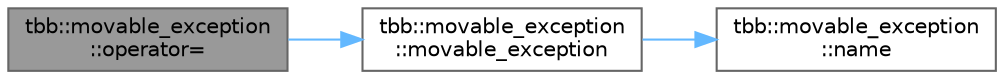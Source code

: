 digraph "tbb::movable_exception::operator="
{
 // LATEX_PDF_SIZE
  bgcolor="transparent";
  edge [fontname=Helvetica,fontsize=10,labelfontname=Helvetica,labelfontsize=10];
  node [fontname=Helvetica,fontsize=10,shape=box,height=0.2,width=0.4];
  rankdir="LR";
  Node1 [id="Node000001",label="tbb::movable_exception\l::operator=",height=0.2,width=0.4,color="gray40", fillcolor="grey60", style="filled", fontcolor="black",tooltip=" "];
  Node1 -> Node2 [id="edge3_Node000001_Node000002",color="steelblue1",style="solid",tooltip=" "];
  Node2 [id="Node000002",label="tbb::movable_exception\l::movable_exception",height=0.2,width=0.4,color="grey40", fillcolor="white", style="filled",URL="$classtbb_1_1movable__exception.html#a785b749022a1e6a7486d315b84bd37e5",tooltip=" "];
  Node2 -> Node3 [id="edge4_Node000002_Node000003",color="steelblue1",style="solid",tooltip=" "];
  Node3 [id="Node000003",label="tbb::movable_exception\l::name",height=0.2,width=0.4,color="grey40", fillcolor="white", style="filled",URL="$classtbb_1_1movable__exception.html#a510b594fb7afe7aa90d04835fff3b68b",tooltip="Returns RTTI name of the originally intercepted exception"];
}
